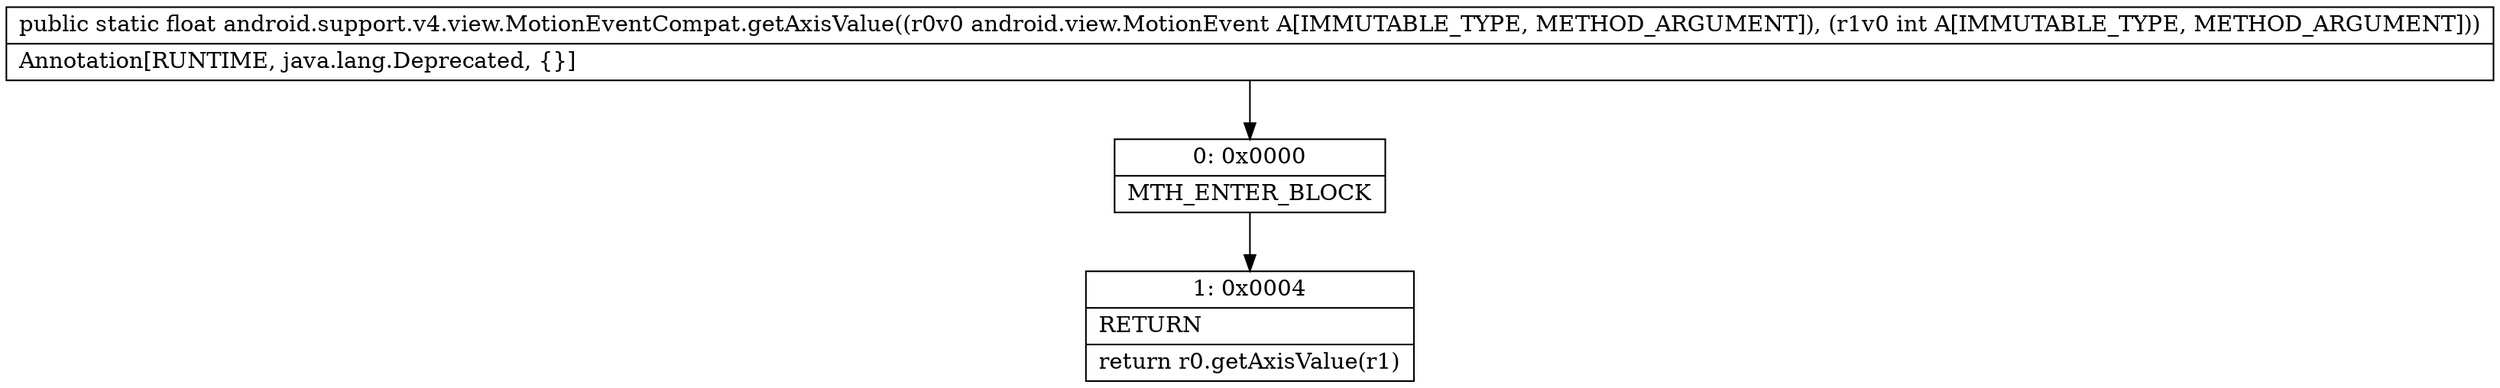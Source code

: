 digraph "CFG forandroid.support.v4.view.MotionEventCompat.getAxisValue(Landroid\/view\/MotionEvent;I)F" {
Node_0 [shape=record,label="{0\:\ 0x0000|MTH_ENTER_BLOCK\l}"];
Node_1 [shape=record,label="{1\:\ 0x0004|RETURN\l|return r0.getAxisValue(r1)\l}"];
MethodNode[shape=record,label="{public static float android.support.v4.view.MotionEventCompat.getAxisValue((r0v0 android.view.MotionEvent A[IMMUTABLE_TYPE, METHOD_ARGUMENT]), (r1v0 int A[IMMUTABLE_TYPE, METHOD_ARGUMENT]))  | Annotation[RUNTIME, java.lang.Deprecated, \{\}]\l}"];
MethodNode -> Node_0;
Node_0 -> Node_1;
}

